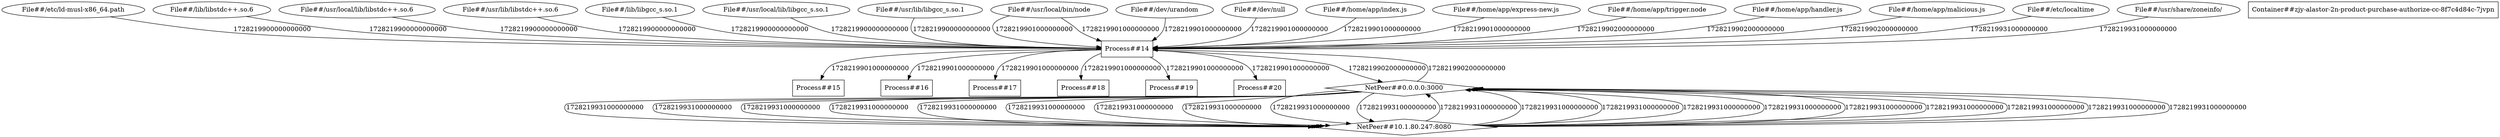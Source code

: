 digraph G {
	"File##/etc/ld-musl-x86_64.path"->"Process##14"[ label="1728219900000000000" ];
	"File##/lib/libstdc++.so.6"->"Process##14"[ label="1728219900000000000" ];
	"File##/usr/local/lib/libstdc++.so.6"->"Process##14"[ label="1728219900000000000" ];
	"File##/usr/lib/libstdc++.so.6"->"Process##14"[ label="1728219900000000000" ];
	"File##/lib/libgcc_s.so.1"->"Process##14"[ label="1728219900000000000" ];
	"File##/usr/local/lib/libgcc_s.so.1"->"Process##14"[ label="1728219900000000000" ];
	"File##/usr/lib/libgcc_s.so.1"->"Process##14"[ label="1728219900000000000" ];
	"Process##14"->"Process##15"[ label="1728219901000000000" ];
	"Process##14"->"Process##16"[ label="1728219901000000000" ];
	"Process##14"->"Process##17"[ label="1728219901000000000" ];
	"Process##14"->"Process##18"[ label="1728219901000000000" ];
	"Process##14"->"Process##19"[ label="1728219901000000000" ];
	"File##/usr/local/bin/node"->"Process##14"[ label="1728219901000000000" ];
	"File##/dev/urandom"->"Process##14"[ label="1728219901000000000" ];
	"Process##14"->"Process##20"[ label="1728219901000000000" ];
	"File##/dev/null"->"Process##14"[ label="1728219901000000000" ];
	"File##/home/app/index.js"->"Process##14"[ label="1728219901000000000" ];
	"File##/home/app/express-new.js"->"Process##14"[ label="1728219901000000000" ];
	"File##/usr/local/bin/node"->"Process##14"[ label="1728219901000000000" ];
	"File##/home/app/trigger.node"->"Process##14"[ label="1728219902000000000" ];
	"File##/home/app/handler.js"->"Process##14"[ label="1728219902000000000" ];
	"File##/home/app/malicious.js"->"Process##14"[ label="1728219902000000000" ];
	"Process##14"->"NetPeer##0.0.0.0:3000"[ label="1728219902000000000" ];
	"NetPeer##0.0.0.0:3000"->"Process##14"[ label="1728219902000000000" ];
	"NetPeer##0.0.0.0:3000"->"NetPeer##10.1.80.247:8080"[ label="1728219931000000000" ];
	"NetPeer##10.1.80.247:8080"->"NetPeer##0.0.0.0:3000"[ label="1728219931000000000" ];
	"NetPeer##0.0.0.0:3000"->"NetPeer##10.1.80.247:8080"[ label="1728219931000000000" ];
	"NetPeer##10.1.80.247:8080"->"NetPeer##0.0.0.0:3000"[ label="1728219931000000000" ];
	"NetPeer##0.0.0.0:3000"->"NetPeer##10.1.80.247:8080"[ label="1728219931000000000" ];
	"NetPeer##10.1.80.247:8080"->"NetPeer##0.0.0.0:3000"[ label="1728219931000000000" ];
	"NetPeer##0.0.0.0:3000"->"NetPeer##10.1.80.247:8080"[ label="1728219931000000000" ];
	"NetPeer##10.1.80.247:8080"->"NetPeer##0.0.0.0:3000"[ label="1728219931000000000" ];
	"NetPeer##0.0.0.0:3000"->"NetPeer##10.1.80.247:8080"[ label="1728219931000000000" ];
	"NetPeer##10.1.80.247:8080"->"NetPeer##0.0.0.0:3000"[ label="1728219931000000000" ];
	"NetPeer##0.0.0.0:3000"->"NetPeer##10.1.80.247:8080"[ label="1728219931000000000" ];
	"NetPeer##10.1.80.247:8080"->"NetPeer##0.0.0.0:3000"[ label="1728219931000000000" ];
	"NetPeer##0.0.0.0:3000"->"NetPeer##10.1.80.247:8080"[ label="1728219931000000000" ];
	"NetPeer##10.1.80.247:8080"->"NetPeer##0.0.0.0:3000"[ label="1728219931000000000" ];
	"File##/etc/localtime"->"Process##14"[ label="1728219931000000000" ];
	"File##/usr/share/zoneinfo/"->"Process##14"[ label="1728219931000000000" ];
	"NetPeer##0.0.0.0:3000"->"NetPeer##10.1.80.247:8080"[ label="1728219931000000000" ];
	"NetPeer##10.1.80.247:8080"->"NetPeer##0.0.0.0:3000"[ label="1728219931000000000" ];
	"NetPeer##0.0.0.0:3000"->"NetPeer##10.1.80.247:8080"[ label="1728219931000000000" ];
	"NetPeer##10.1.80.247:8080"->"NetPeer##0.0.0.0:3000"[ label="1728219931000000000" ];
	"NetPeer##0.0.0.0:3000"->"NetPeer##10.1.80.247:8080"[ label="1728219931000000000" ];
	"NetPeer##10.1.80.247:8080"->"NetPeer##0.0.0.0:3000"[ label="1728219931000000000" ];
	"Container##zjy-alastor-2n-product-purchase-authorize-cc-8f7c4d84c-7jvpn" [ shape="box" ];
	"File##/dev/null" [ shape="ellipse" ];
	"File##/dev/urandom" [ shape="ellipse" ];
	"File##/etc/ld-musl-x86_64.path" [ shape="ellipse" ];
	"File##/etc/localtime" [ shape="ellipse" ];
	"File##/home/app/express-new.js" [ shape="ellipse" ];
	"File##/home/app/handler.js" [ shape="ellipse" ];
	"File##/home/app/index.js" [ shape="ellipse" ];
	"File##/home/app/malicious.js" [ shape="ellipse" ];
	"File##/home/app/trigger.node" [ shape="ellipse" ];
	"File##/lib/libgcc_s.so.1" [ shape="ellipse" ];
	"File##/lib/libstdc++.so.6" [ shape="ellipse" ];
	"File##/usr/lib/libgcc_s.so.1" [ shape="ellipse" ];
	"File##/usr/lib/libstdc++.so.6" [ shape="ellipse" ];
	"File##/usr/local/bin/node" [ shape="ellipse" ];
	"File##/usr/local/lib/libgcc_s.so.1" [ shape="ellipse" ];
	"File##/usr/local/lib/libstdc++.so.6" [ shape="ellipse" ];
	"File##/usr/share/zoneinfo/" [ shape="ellipse" ];
	"NetPeer##0.0.0.0:3000" [ shape="diamond" ];
	"NetPeer##10.1.80.247:8080" [ shape="diamond" ];
	"Process##14" [ shape="box" ];
	"Process##15" [ shape="box" ];
	"Process##16" [ shape="box" ];
	"Process##17" [ shape="box" ];
	"Process##18" [ shape="box" ];
	"Process##19" [ shape="box" ];
	"Process##20" [ shape="box" ];

}
